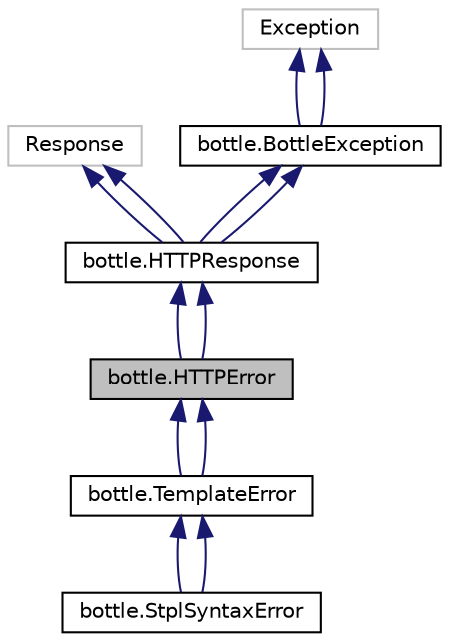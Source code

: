 digraph "bottle.HTTPError"
{
 // LATEX_PDF_SIZE
  edge [fontname="Helvetica",fontsize="10",labelfontname="Helvetica",labelfontsize="10"];
  node [fontname="Helvetica",fontsize="10",shape=record];
  Node1 [label="bottle.HTTPError",height=0.2,width=0.4,color="black", fillcolor="grey75", style="filled", fontcolor="black",tooltip=" "];
  Node2 -> Node1 [dir="back",color="midnightblue",fontsize="10",style="solid"];
  Node2 [label="bottle.HTTPResponse",height=0.2,width=0.4,color="black", fillcolor="white", style="filled",URL="$classbottle_1_1HTTPResponse.html",tooltip=" "];
  Node3 -> Node2 [dir="back",color="midnightblue",fontsize="10",style="solid"];
  Node3 [label="Response",height=0.2,width=0.4,color="grey75", fillcolor="white", style="filled",tooltip=" "];
  Node4 -> Node2 [dir="back",color="midnightblue",fontsize="10",style="solid"];
  Node4 [label="bottle.BottleException",height=0.2,width=0.4,color="black", fillcolor="white", style="filled",URL="$classbottle_1_1BottleException.html",tooltip=" "];
  Node5 -> Node4 [dir="back",color="midnightblue",fontsize="10",style="solid"];
  Node5 [label="Exception",height=0.2,width=0.4,color="grey75", fillcolor="white", style="filled",tooltip=" "];
  Node5 -> Node4 [dir="back",color="midnightblue",fontsize="10",style="solid"];
  Node3 -> Node2 [dir="back",color="midnightblue",fontsize="10",style="solid"];
  Node4 -> Node2 [dir="back",color="midnightblue",fontsize="10",style="solid"];
  Node2 -> Node1 [dir="back",color="midnightblue",fontsize="10",style="solid"];
  Node1 -> Node6 [dir="back",color="midnightblue",fontsize="10",style="solid"];
  Node6 [label="bottle.TemplateError",height=0.2,width=0.4,color="black", fillcolor="white", style="filled",URL="$classbottle_1_1TemplateError.html",tooltip=" "];
  Node6 -> Node7 [dir="back",color="midnightblue",fontsize="10",style="solid"];
  Node7 [label="bottle.StplSyntaxError",height=0.2,width=0.4,color="black", fillcolor="white", style="filled",URL="$classbottle_1_1StplSyntaxError.html",tooltip=" "];
  Node6 -> Node7 [dir="back",color="midnightblue",fontsize="10",style="solid"];
  Node1 -> Node6 [dir="back",color="midnightblue",fontsize="10",style="solid"];
}
